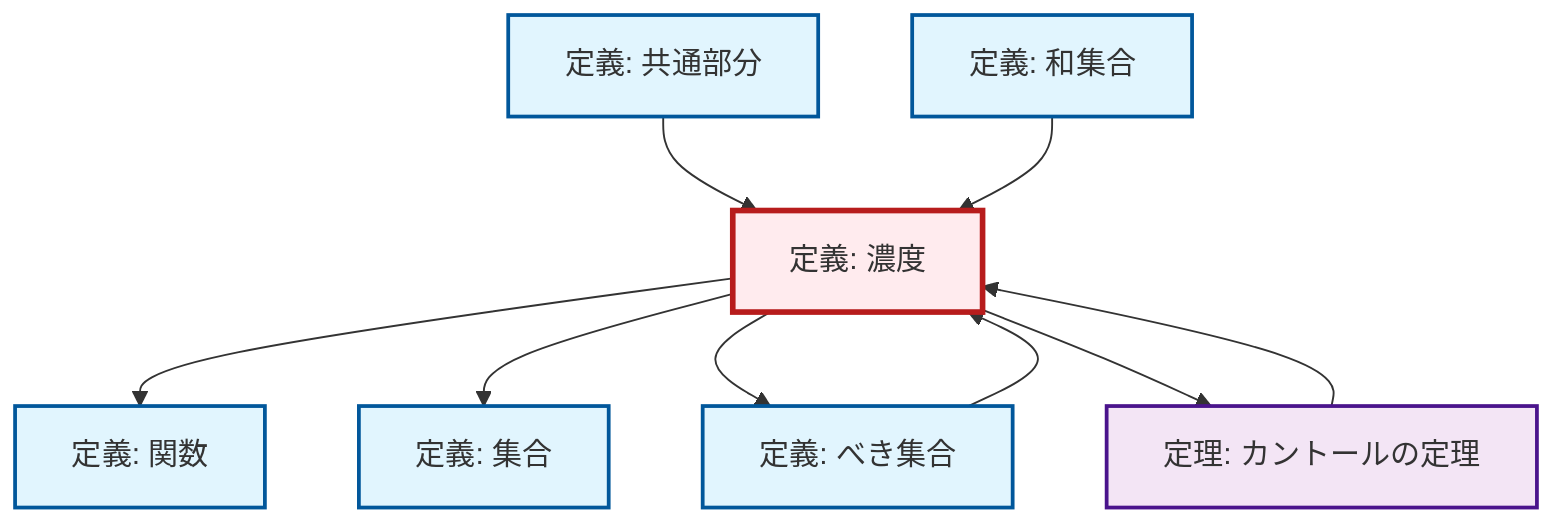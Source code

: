 graph TD
    classDef definition fill:#e1f5fe,stroke:#01579b,stroke-width:2px
    classDef theorem fill:#f3e5f5,stroke:#4a148c,stroke-width:2px
    classDef axiom fill:#fff3e0,stroke:#e65100,stroke-width:2px
    classDef example fill:#e8f5e9,stroke:#1b5e20,stroke-width:2px
    classDef current fill:#ffebee,stroke:#b71c1c,stroke-width:3px
    def-union["定義: 和集合"]:::definition
    def-set["定義: 集合"]:::definition
    def-intersection["定義: 共通部分"]:::definition
    def-function["定義: 関数"]:::definition
    def-cardinality["定義: 濃度"]:::definition
    thm-cantor["定理: カントールの定理"]:::theorem
    def-power-set["定義: べき集合"]:::definition
    def-cardinality --> def-function
    def-power-set --> def-cardinality
    def-intersection --> def-cardinality
    def-union --> def-cardinality
    def-cardinality --> def-set
    def-cardinality --> def-power-set
    def-cardinality --> thm-cantor
    thm-cantor --> def-cardinality
    class def-cardinality current